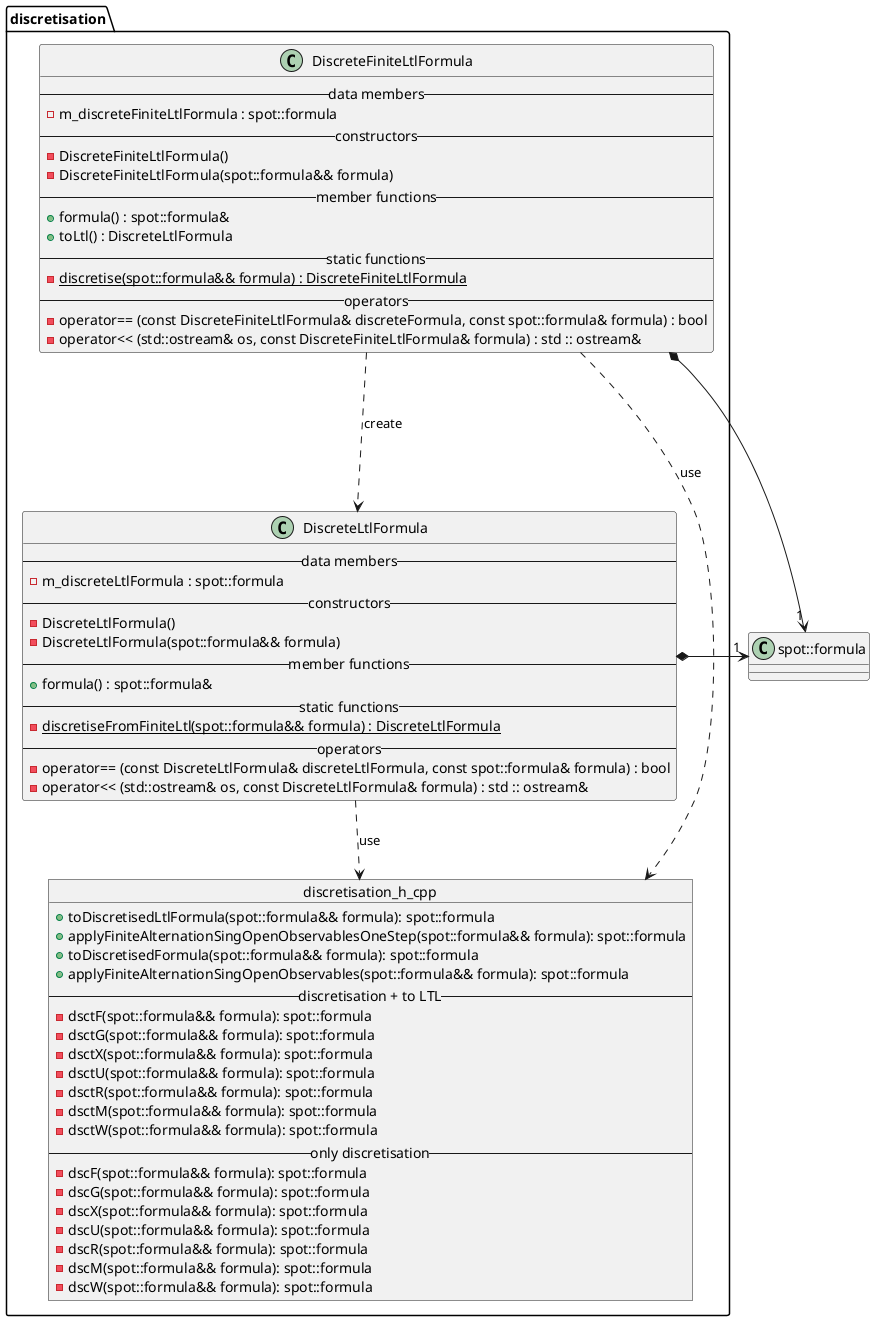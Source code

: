 @startuml
package discretisation {
    class DiscreteFiniteLtlFormula {
        --data members--
        -m_discreteFiniteLtlFormula : spot::formula
        --constructors--
        -DiscreteFiniteLtlFormula()
        -DiscreteFiniteLtlFormula(spot::formula&& formula)
        --member functions--
        +formula() : spot::formula&
        +toLtl() : DiscreteLtlFormula
        --static functions--
        -{static} discretise(spot::formula&& formula) : DiscreteFiniteLtlFormula
        --operators--
        -operator== (const DiscreteFiniteLtlFormula& discreteFormula, const spot::formula& formula) : bool
        -operator<< (std::ostream& os, const DiscreteFiniteLtlFormula& formula) : std :: ostream&
    }

    class DiscreteLtlFormula {
        --data members--
        -m_discreteLtlFormula : spot::formula
        --constructors--
        -DiscreteLtlFormula()
        -DiscreteLtlFormula(spot::formula&& formula)
        --member functions--
        +formula() : spot::formula&
        --static functions--
        -{static} discretiseFromFiniteLtl(spot::formula&& formula) : DiscreteLtlFormula
        --operators--
        -operator== (const DiscreteLtlFormula& discreteLtlFormula, const spot::formula& formula) : bool
        -operator<< (std::ostream& os, const DiscreteLtlFormula& formula) : std :: ostream&
    }

    object discretisation_h_cpp {
        +toDiscretisedLtlFormula(spot::formula&& formula): spot::formula
        +applyFiniteAlternationSingOpenObservablesOneStep(spot::formula&& formula): spot::formula
        +toDiscretisedFormula(spot::formula&& formula): spot::formula
        +applyFiniteAlternationSingOpenObservables(spot::formula&& formula): spot::formula
        --discretisation + to LTL--
        -dsctF(spot::formula&& formula): spot::formula
        -dsctG(spot::formula&& formula): spot::formula
        -dsctX(spot::formula&& formula): spot::formula
        -dsctU(spot::formula&& formula): spot::formula
        -dsctR(spot::formula&& formula): spot::formula
        -dsctM(spot::formula&& formula): spot::formula
        -dsctW(spot::formula&& formula): spot::formula
        --only discretisation--
        -dscF(spot::formula&& formula): spot::formula
        -dscG(spot::formula&& formula): spot::formula
        -dscX(spot::formula&& formula): spot::formula
        -dscU(spot::formula&& formula): spot::formula
        -dscR(spot::formula&& formula): spot::formula
        -dscM(spot::formula&& formula): spot::formula
        -dscW(spot::formula&& formula): spot::formula
    }
}

class spot::formula {}

DiscreteFiniteLtlFormula ...> DiscreteLtlFormula : create
DiscreteFiniteLtlFormula*-> "1" spot::formula
DiscreteLtlFormula*-> "1" spot::formula
DiscreteLtlFormula ..> discretisation_h_cpp : use
DiscreteFiniteLtlFormula ..> discretisation_h_cpp : use

@enduml
